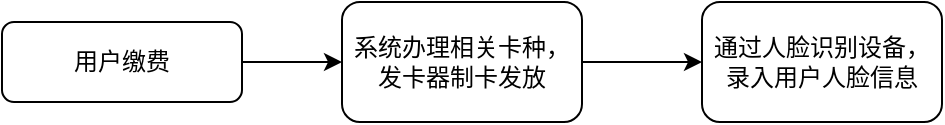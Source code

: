 <mxfile version="21.0.6" type="device"><diagram id="C5RBs43oDa-KdzZeNtuy" name="Page-1"><mxGraphModel dx="1434" dy="756" grid="1" gridSize="10" guides="1" tooltips="1" connect="1" arrows="1" fold="1" page="1" pageScale="1" pageWidth="827" pageHeight="1169" math="0" shadow="0"><root><mxCell id="WIyWlLk6GJQsqaUBKTNV-0"/><mxCell id="WIyWlLk6GJQsqaUBKTNV-1" parent="WIyWlLk6GJQsqaUBKTNV-0"/><mxCell id="pV1xDRQQZr5S3iy7DSRA-3" value="" style="edgeStyle=orthogonalEdgeStyle;rounded=0;orthogonalLoop=1;jettySize=auto;html=1;" parent="WIyWlLk6GJQsqaUBKTNV-1" source="WIyWlLk6GJQsqaUBKTNV-3" target="pV1xDRQQZr5S3iy7DSRA-2" edge="1"><mxGeometry relative="1" as="geometry"/></mxCell><mxCell id="WIyWlLk6GJQsqaUBKTNV-3" value="用户缴费" style="rounded=1;whiteSpace=wrap;html=1;fontSize=12;glass=0;strokeWidth=1;shadow=0;" parent="WIyWlLk6GJQsqaUBKTNV-1" vertex="1"><mxGeometry x="50" y="270" width="120" height="40" as="geometry"/></mxCell><mxCell id="pV1xDRQQZr5S3iy7DSRA-5" value="" style="edgeStyle=orthogonalEdgeStyle;rounded=0;orthogonalLoop=1;jettySize=auto;html=1;" parent="WIyWlLk6GJQsqaUBKTNV-1" source="pV1xDRQQZr5S3iy7DSRA-2" target="pV1xDRQQZr5S3iy7DSRA-4" edge="1"><mxGeometry relative="1" as="geometry"/></mxCell><mxCell id="pV1xDRQQZr5S3iy7DSRA-2" value="系统办理相关卡种，发卡器制卡发放" style="whiteSpace=wrap;html=1;rounded=1;glass=0;strokeWidth=1;shadow=0;" parent="WIyWlLk6GJQsqaUBKTNV-1" vertex="1"><mxGeometry x="220" y="260" width="120" height="60" as="geometry"/></mxCell><mxCell id="pV1xDRQQZr5S3iy7DSRA-4" value="通过人脸识别设备，录入用户人脸信息" style="whiteSpace=wrap;html=1;rounded=1;glass=0;strokeWidth=1;shadow=0;" parent="WIyWlLk6GJQsqaUBKTNV-1" vertex="1"><mxGeometry x="400" y="260" width="120" height="60" as="geometry"/></mxCell></root></mxGraphModel></diagram></mxfile>